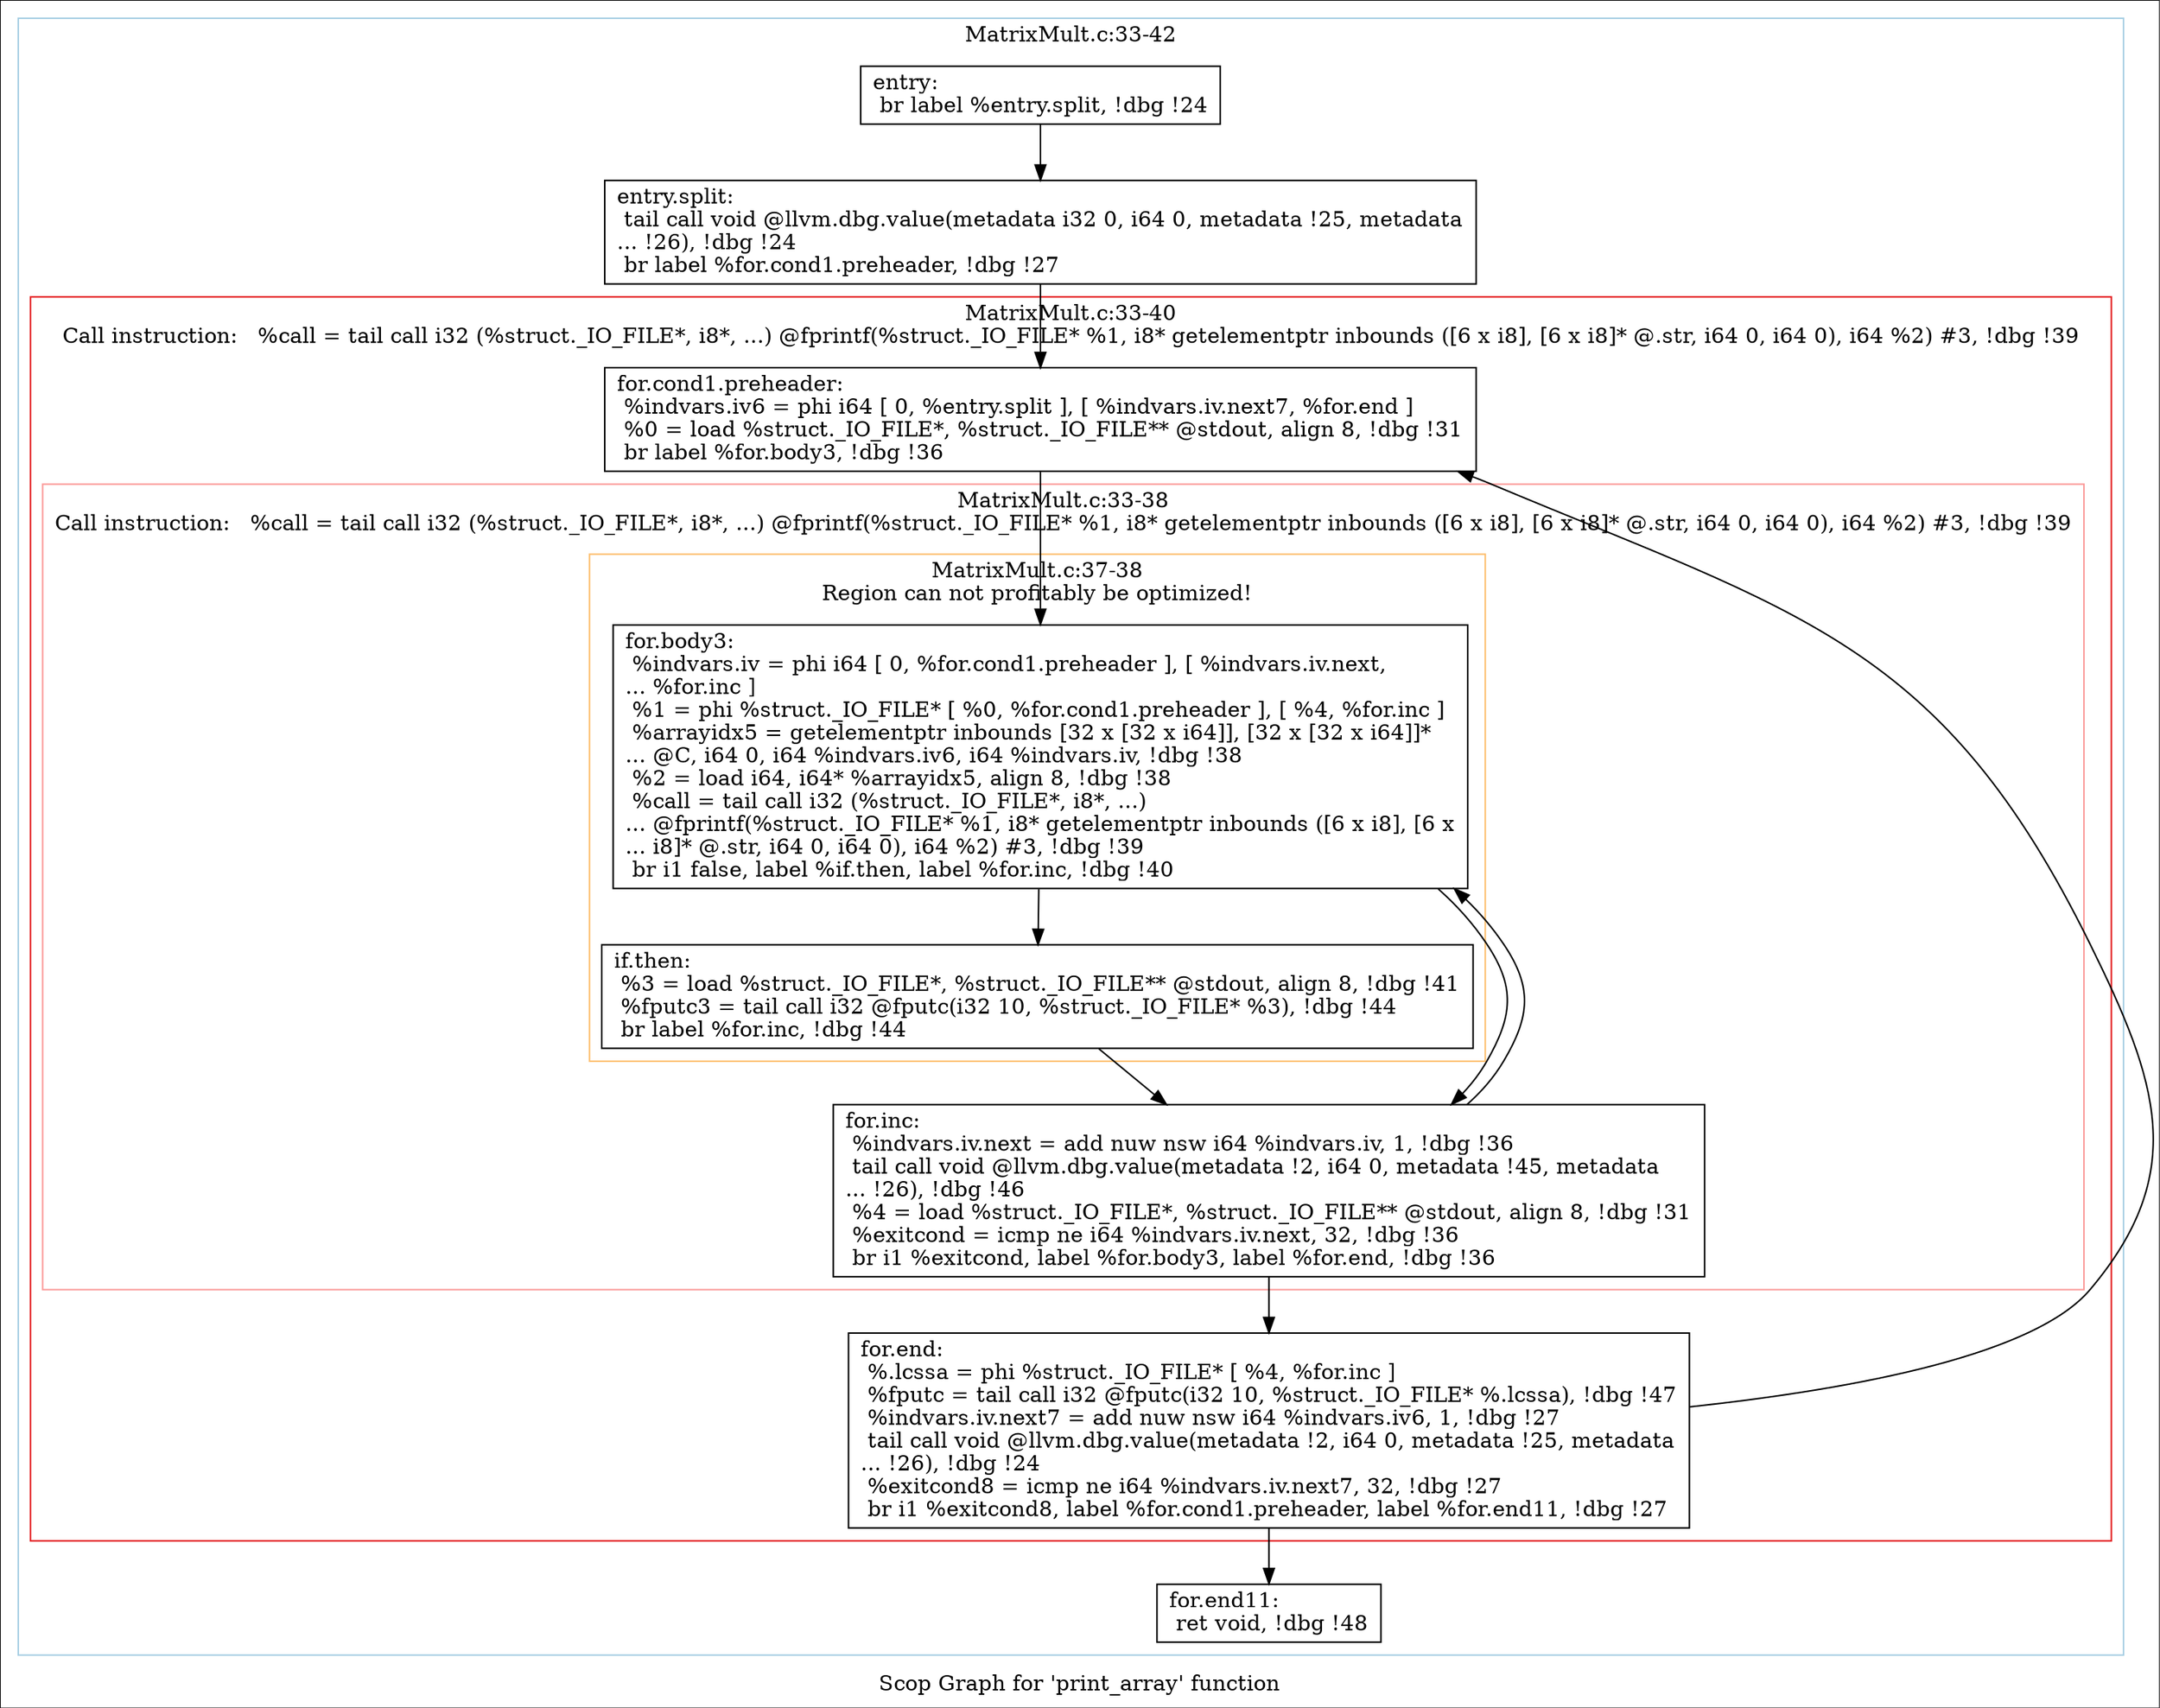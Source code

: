 digraph "Scop Graph for 'print_array' function" {
	label="Scop Graph for 'print_array' function";

	Node0x695f410 [shape=record,label="{entry:\l  br label %entry.split, !dbg !24\l}"];
	Node0x695f410 -> Node0x6960850;
	Node0x6960850 [shape=record,label="{entry.split:                                      \l  tail call void @llvm.dbg.value(metadata i32 0, i64 0, metadata !25, metadata\l... !26), !dbg !24\l  br label %for.cond1.preheader, !dbg !27\l}"];
	Node0x6960850 -> Node0x69b1b70;
	Node0x69b1b70 [shape=record,label="{for.cond1.preheader:                              \l  %indvars.iv6 = phi i64 [ 0, %entry.split ], [ %indvars.iv.next7, %for.end ]\l  %0 = load %struct._IO_FILE*, %struct._IO_FILE** @stdout, align 8, !dbg !31\l  br label %for.body3, !dbg !36\l}"];
	Node0x69b1b70 -> Node0x6971bd0;
	Node0x6971bd0 [shape=record,label="{for.body3:                                        \l  %indvars.iv = phi i64 [ 0, %for.cond1.preheader ], [ %indvars.iv.next,\l... %for.inc ]\l  %1 = phi %struct._IO_FILE* [ %0, %for.cond1.preheader ], [ %4, %for.inc ]\l  %arrayidx5 = getelementptr inbounds [32 x [32 x i64]], [32 x [32 x i64]]*\l... @C, i64 0, i64 %indvars.iv6, i64 %indvars.iv, !dbg !38\l  %2 = load i64, i64* %arrayidx5, align 8, !dbg !38\l  %call = tail call i32 (%struct._IO_FILE*, i8*, ...)\l... @fprintf(%struct._IO_FILE* %1, i8* getelementptr inbounds ([6 x i8], [6 x\l... i8]* @.str, i64 0, i64 0), i64 %2) #3, !dbg !39\l  br i1 false, label %if.then, label %for.inc, !dbg !40\l}"];
	Node0x6971bd0 -> Node0x696e4f0;
	Node0x6971bd0 -> Node0x6971bf0;
	Node0x696e4f0 [shape=record,label="{if.then:                                          \l  %3 = load %struct._IO_FILE*, %struct._IO_FILE** @stdout, align 8, !dbg !41\l  %fputc3 = tail call i32 @fputc(i32 10, %struct._IO_FILE* %3), !dbg !44\l  br label %for.inc, !dbg !44\l}"];
	Node0x696e4f0 -> Node0x6971bf0;
	Node0x6971bf0 [shape=record,label="{for.inc:                                          \l  %indvars.iv.next = add nuw nsw i64 %indvars.iv, 1, !dbg !36\l  tail call void @llvm.dbg.value(metadata !2, i64 0, metadata !45, metadata\l... !26), !dbg !46\l  %4 = load %struct._IO_FILE*, %struct._IO_FILE** @stdout, align 8, !dbg !31\l  %exitcond = icmp ne i64 %indvars.iv.next, 32, !dbg !36\l  br i1 %exitcond, label %for.body3, label %for.end, !dbg !36\l}"];
	Node0x6971bf0 -> Node0x6971bd0[constraint=false];
	Node0x6971bf0 -> Node0x6971e20;
	Node0x6971e20 [shape=record,label="{for.end:                                          \l  %.lcssa = phi %struct._IO_FILE* [ %4, %for.inc ]\l  %fputc = tail call i32 @fputc(i32 10, %struct._IO_FILE* %.lcssa), !dbg !47\l  %indvars.iv.next7 = add nuw nsw i64 %indvars.iv6, 1, !dbg !27\l  tail call void @llvm.dbg.value(metadata !2, i64 0, metadata !25, metadata\l... !26), !dbg !24\l  %exitcond8 = icmp ne i64 %indvars.iv.next7, 32, !dbg !27\l  br i1 %exitcond8, label %for.cond1.preheader, label %for.end11, !dbg !27\l}"];
	Node0x6971e20 -> Node0x69b1b70[constraint=false];
	Node0x6971e20 -> Node0x6971450;
	Node0x6971450 [shape=record,label="{for.end11:                                        \l  ret void, !dbg !48\l}"];
	colorscheme = "paired12"
        subgraph cluster_0x696ebe0 {
          label = "MatrixMult.c:33-42
";
          style = solid;
          color = 1
          subgraph cluster_0x69607d0 {
            label = "MatrixMult.c:33-40
Call instruction:   %call = tail call i32 (%struct._IO_FILE*, i8*, ...) @fprintf(%struct._IO_FILE* %1, i8* getelementptr inbounds ([6 x i8], [6 x i8]* @.str, i64 0, i64 0), i64 %2) #3, !dbg !39";
            style = solid;
            color = 6
            subgraph cluster_0x696a780 {
              label = "MatrixMult.c:33-38
Call instruction:   %call = tail call i32 (%struct._IO_FILE*, i8*, ...) @fprintf(%struct._IO_FILE* %1, i8* getelementptr inbounds ([6 x i8], [6 x i8]* @.str, i64 0, i64 0), i64 %2) #3, !dbg !39";
              style = solid;
              color = 5
              subgraph cluster_0x696a700 {
                label = "MatrixMult.c:37-38
Region can not profitably be optimized!";
                style = solid;
                color = 7
                Node0x6971bd0;
                Node0x696e4f0;
              }
              Node0x6971bf0;
            }
            Node0x69b1b70;
            Node0x6971e20;
          }
          Node0x695f410;
          Node0x6960850;
          Node0x6971450;
        }
}
